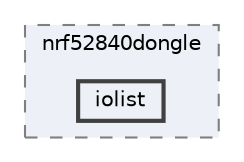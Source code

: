 digraph "/home/mj/Desktop/IoT-Chat-Digitalization/Dongle/gnrc_border_router/bin/nrf52840dongle/iolist"
{
 // LATEX_PDF_SIZE
  bgcolor="transparent";
  edge [fontname=Helvetica,fontsize=10,labelfontname=Helvetica,labelfontsize=10];
  node [fontname=Helvetica,fontsize=10,shape=box,height=0.2,width=0.4];
  compound=true
  subgraph clusterdir_9941f7556d96a0e17fefe82cd217bc3a {
    graph [ bgcolor="#edf0f7", pencolor="grey50", label="nrf52840dongle", fontname=Helvetica,fontsize=10 style="filled,dashed", URL="dir_9941f7556d96a0e17fefe82cd217bc3a.html",tooltip=""]
  dir_6d716a84519cc48f9c30646ca46b107a [label="iolist", fillcolor="#edf0f7", color="grey25", style="filled,bold", URL="dir_6d716a84519cc48f9c30646ca46b107a.html",tooltip=""];
  }
}
